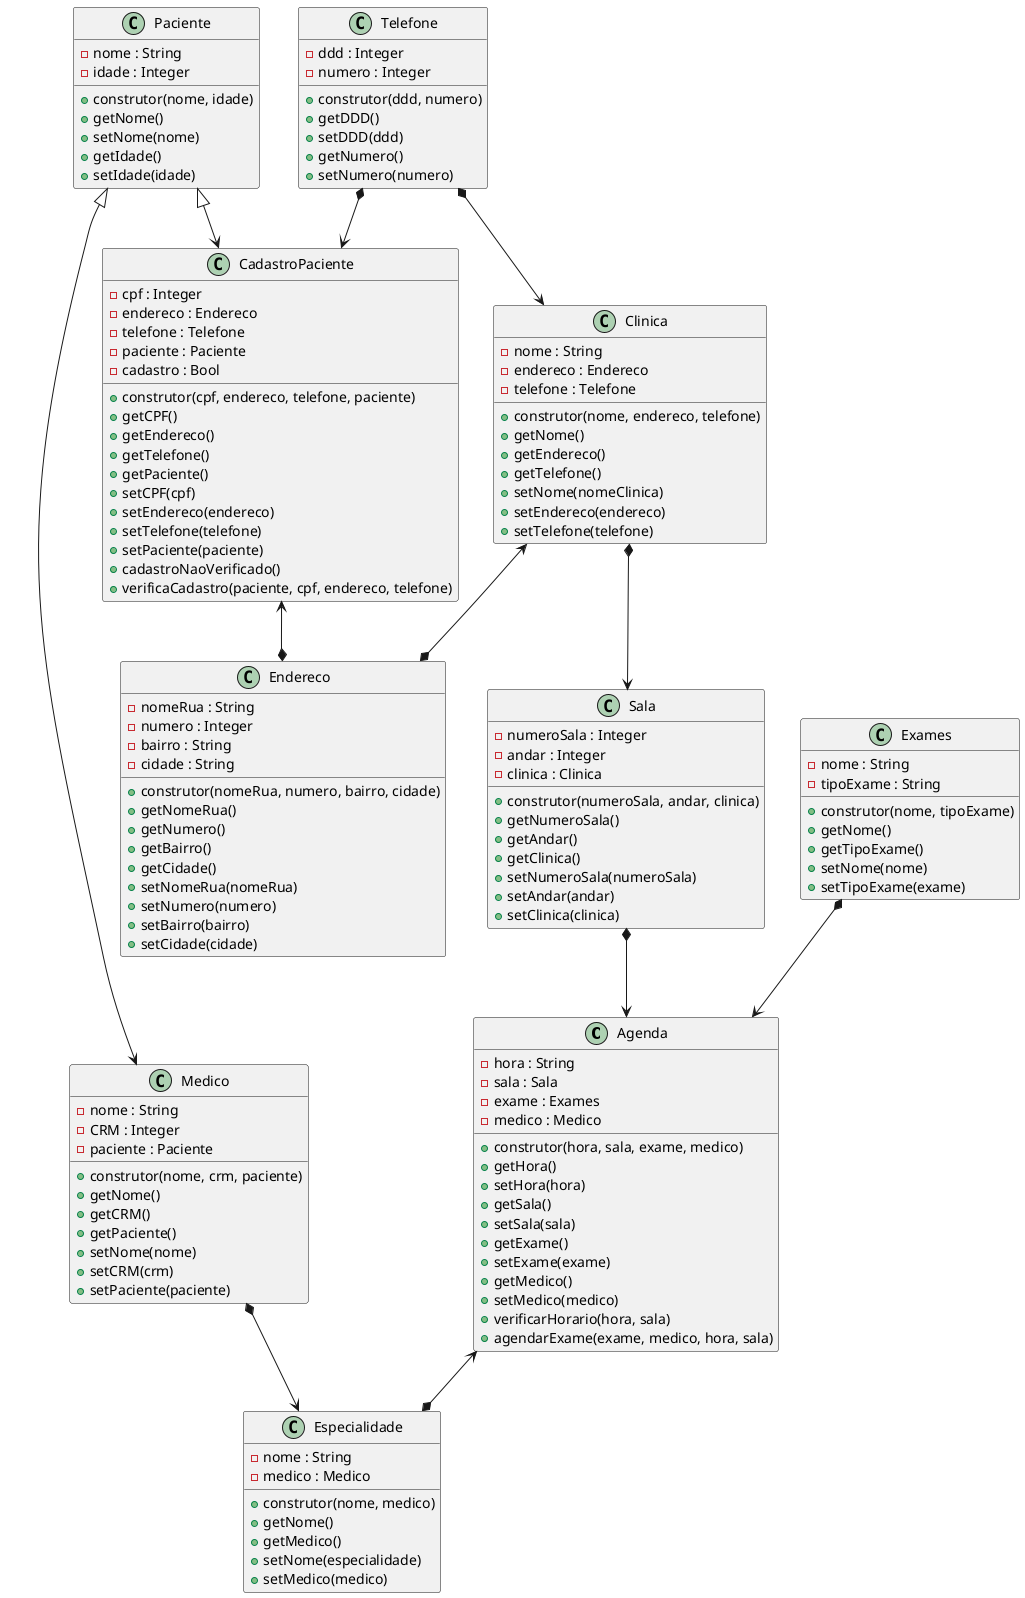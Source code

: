 @startuml Gerenciamento de Exames Medicos

    class Agenda{
        - hora : String
        - sala : Sala
        - exame : Exames
        - medico : Medico
        + construtor(hora, sala, exame, medico)
        + getHora()
        + setHora(hora)
        + getSala()
        + setSala(sala)
        + getExame()
        + setExame(exame)
        + getMedico()
        + setMedico(medico)
        + verificarHorario(hora, sala)
        + agendarExame(exame, medico, hora, sala)
    }

    class Paciente{
        - nome : String
        - idade : Integer
        + construtor(nome, idade)
        + getNome()
        + setNome(nome)
        + getIdade()
        + setIdade(idade)
    }

    class CadastroPaciente{
        - cpf : Integer
        - endereco : Endereco
        - telefone : Telefone
        - paciente : Paciente
        - cadastro : Bool
        + construtor(cpf, endereco, telefone, paciente)
        + getCPF()
        + getEndereco()
        + getTelefone()
        + getPaciente()
        + setCPF(cpf)
        + setEndereco(endereco)
        + setTelefone(telefone)
        + setPaciente(paciente)
        + cadastroNaoVerificado()
        + verificaCadastro(paciente, cpf, endereco, telefone)
    }

    class Medico{
        - nome : String
        - CRM : Integer
        - paciente : Paciente
        + construtor(nome, crm, paciente)
        + getNome()
        + getCRM()
        + getPaciente()
        + setNome(nome)
        + setCRM(crm)
        + setPaciente(paciente)
    }

    class Exames{
        - nome : String
        - tipoExame : String
        + construtor(nome, tipoExame)
        + getNome()
        + getTipoExame()
        + setNome(nome)
        + setTipoExame(exame)
    }

    class Especialidade{
        - nome : String
        - medico : Medico
        + construtor(nome, medico)
        + getNome()
        + getMedico()
        + setNome(especialidade)
        + setMedico(medico)
    }

    class Clinica{
        - nome : String
        - endereco : Endereco
        - telefone : Telefone
        + construtor(nome, endereco, telefone)
        + getNome()
        + getEndereco()
        + getTelefone()
        + setNome(nomeClinica)
        + setEndereco(endereco)
        + setTelefone(telefone)
    }

    class Sala{
        - numeroSala : Integer
        - andar : Integer
        - clinica : Clinica
        + construtor(numeroSala, andar, clinica)
        + getNumeroSala()
        + getAndar()
        + getClinica()
        + setNumeroSala(numeroSala)
        + setAndar(andar)
        + setClinica(clinica)
    }

    class Endereco{
        - nomeRua : String
        - numero : Integer
        - bairro : String
        - cidade : String
        + construtor(nomeRua, numero, bairro, cidade)
        + getNomeRua()
        + getNumero()
        + getBairro()
        + getCidade()
        + setNomeRua(nomeRua)
        + setNumero(numero)
        + setBairro(bairro)
        + setCidade(cidade)
    }

    class Telefone{
        - ddd : Integer
        - numero : Integer
        + construtor(ddd, numero)
        + getDDD()
        + setDDD(ddd)
        + getNumero()
        + setNumero(numero)
    }

    Paciente <|--> CadastroPaciente
    Paciente <|--> Medico
    Medico *--> Especialidade
    Exames *--> Agenda
    Sala *--> Agenda
    Agenda <--* Especialidade
    Clinica *--> Sala
    Clinica <--* Endereco
    CadastroPaciente <--* Endereco
    Telefone *--> Clinica
    Telefone *--> CadastroPaciente

@enduml